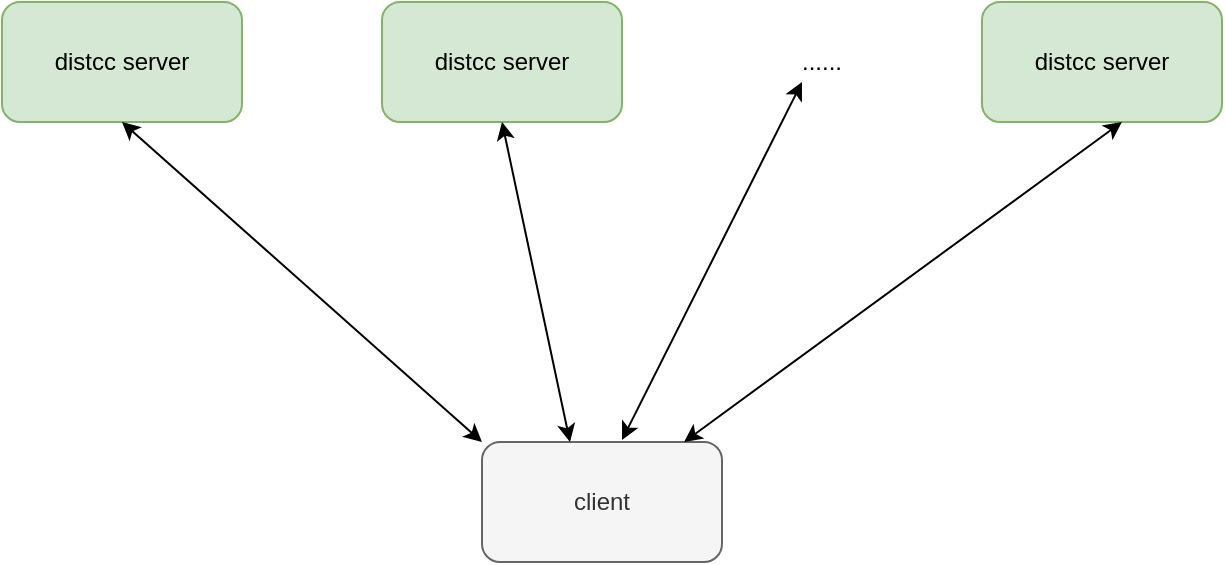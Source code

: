 <mxfile version="14.7.2" type="github">
  <diagram id="GlwbQ_8KKFkhQeWjgUXD" name="Page-1">
    <mxGraphModel dx="1422" dy="717" grid="1" gridSize="10" guides="1" tooltips="1" connect="1" arrows="1" fold="1" page="1" pageScale="1" pageWidth="827" pageHeight="1169" math="0" shadow="0">
      <root>
        <mxCell id="0" />
        <mxCell id="1" parent="0" />
        <mxCell id="GWFFRDwkVCMs6JvJV8zu-1" value="distcc server" style="rounded=1;whiteSpace=wrap;html=1;fillColor=#d5e8d4;strokeColor=#82b366;" vertex="1" parent="1">
          <mxGeometry x="80" y="120" width="120" height="60" as="geometry" />
        </mxCell>
        <mxCell id="GWFFRDwkVCMs6JvJV8zu-2" value="distcc server" style="rounded=1;whiteSpace=wrap;html=1;fillColor=#d5e8d4;strokeColor=#82b366;" vertex="1" parent="1">
          <mxGeometry x="270" y="120" width="120" height="60" as="geometry" />
        </mxCell>
        <mxCell id="GWFFRDwkVCMs6JvJV8zu-3" value="distcc server" style="rounded=1;whiteSpace=wrap;html=1;fillColor=#d5e8d4;strokeColor=#82b366;" vertex="1" parent="1">
          <mxGeometry x="570" y="120" width="120" height="60" as="geometry" />
        </mxCell>
        <mxCell id="GWFFRDwkVCMs6JvJV8zu-5" value="client" style="rounded=1;whiteSpace=wrap;html=1;fillColor=#f5f5f5;strokeColor=#666666;fontColor=#333333;" vertex="1" parent="1">
          <mxGeometry x="320" y="340" width="120" height="60" as="geometry" />
        </mxCell>
        <mxCell id="GWFFRDwkVCMs6JvJV8zu-6" value="......" style="text;html=1;strokeColor=none;fillColor=none;align=center;verticalAlign=middle;whiteSpace=wrap;rounded=0;" vertex="1" parent="1">
          <mxGeometry x="470" y="140" width="40" height="20" as="geometry" />
        </mxCell>
        <mxCell id="GWFFRDwkVCMs6JvJV8zu-7" value="" style="endArrow=classic;startArrow=classic;html=1;entryX=0.5;entryY=1;entryDx=0;entryDy=0;" edge="1" parent="1" target="GWFFRDwkVCMs6JvJV8zu-2">
          <mxGeometry width="50" height="50" relative="1" as="geometry">
            <mxPoint x="364" y="340" as="sourcePoint" />
            <mxPoint x="414" y="290" as="targetPoint" />
          </mxGeometry>
        </mxCell>
        <mxCell id="GWFFRDwkVCMs6JvJV8zu-8" value="" style="endArrow=classic;startArrow=classic;html=1;entryX=0.583;entryY=1;entryDx=0;entryDy=0;entryPerimeter=0;" edge="1" parent="1" source="GWFFRDwkVCMs6JvJV8zu-5" target="GWFFRDwkVCMs6JvJV8zu-3">
          <mxGeometry width="50" height="50" relative="1" as="geometry">
            <mxPoint x="550" y="290" as="sourcePoint" />
            <mxPoint x="600" y="240" as="targetPoint" />
          </mxGeometry>
        </mxCell>
        <mxCell id="GWFFRDwkVCMs6JvJV8zu-9" value="" style="endArrow=classic;startArrow=classic;html=1;exitX=0;exitY=0;exitDx=0;exitDy=0;entryX=0.5;entryY=1;entryDx=0;entryDy=0;" edge="1" parent="1" source="GWFFRDwkVCMs6JvJV8zu-5" target="GWFFRDwkVCMs6JvJV8zu-1">
          <mxGeometry width="50" height="50" relative="1" as="geometry">
            <mxPoint x="560" y="300" as="sourcePoint" />
            <mxPoint x="150" y="190" as="targetPoint" />
          </mxGeometry>
        </mxCell>
        <mxCell id="GWFFRDwkVCMs6JvJV8zu-10" value="" style="endArrow=classic;startArrow=classic;html=1;entryX=0.25;entryY=1;entryDx=0;entryDy=0;" edge="1" parent="1" target="GWFFRDwkVCMs6JvJV8zu-6">
          <mxGeometry width="50" height="50" relative="1" as="geometry">
            <mxPoint x="390" y="339" as="sourcePoint" />
            <mxPoint x="340" y="190" as="targetPoint" />
          </mxGeometry>
        </mxCell>
      </root>
    </mxGraphModel>
  </diagram>
</mxfile>
